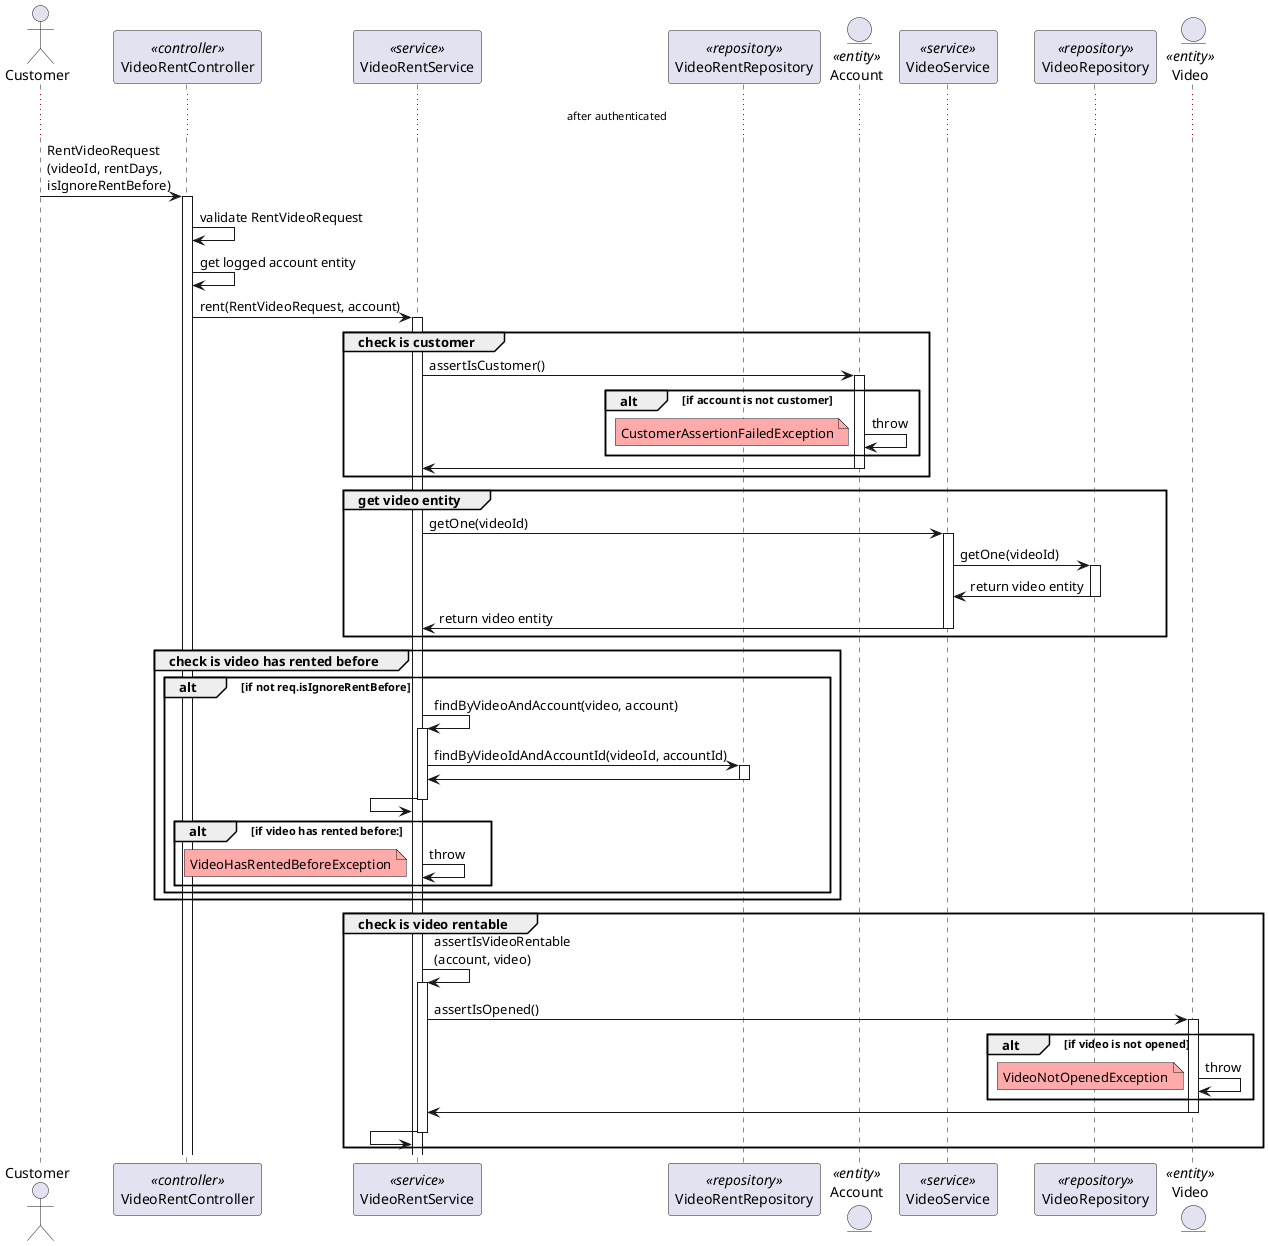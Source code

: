 @startuml

actor customer as "Customer"
participant videoRentController as "VideoRentController" <<controller>>
participant videoRentService as "VideoRentService" <<service>>
participant videoRentRepository as "VideoRentRepository" <<repository>>
entity account as "Account" <<entity>>
participant videoService as "VideoService" <<service>>
participant videoRepository as "VideoRepository" <<repository>>
entity video as "Video" <<entity>>

... after authenticated ...

customer -> videoRentController: RentVideoRequest\n(videoId, rentDays, \nisIgnoreRentBefore)
activate videoRentController

videoRentController -> videoRentController: validate RentVideoRequest
videoRentController -> videoRentController: get logged account entity

videoRentController -> videoRentService: rent(RentVideoRequest, account)
activate videoRentService

group check is customer
    videoRentService -> account: assertIsCustomer()
    activate account

    alt if account is not customer
        account -> account: throw
        note left #ffaaaa: CustomerAssertionFailedException
    end

    videoRentService <- account:
    deactivate account
end

group get video entity
    videoRentService -> videoService: getOne(videoId)
    activate videoService
    videoService -> videoRepository: getOne(videoId)
    activate videoRepository

    videoService <- videoRepository: return video entity
    deactivate videoRepository
    videoRentService <- videoService: return video entity
    deactivate videoService
end

group check is video has rented before
    alt if not req.isIgnoreRentBefore
        videoRentService -> videoRentService: findByVideoAndAccount(video, account)
        activate videoRentService

        videoRentService -> videoRentRepository: findByVideoIdAndAccountId(videoId, accountId)
        activate videoRentRepository

        videoRentService <- videoRentRepository:
        deactivate videoRentRepository

        videoRentService <- videoRentService:
        deactivate videoRentService

        alt if video has rented before:
            videoRentService -> videoRentService: throw
            note left #ffaaaa: VideoHasRentedBeforeException
        end
    end
end

group check is video rentable
    videoRentService -> videoRentService: assertIsVideoRentable\n(account, video)
    activate videoRentService

    videoRentService -> video: assertIsOpened()
    activate video

    alt if video is not opened
        video -> video: throw
        note left #ffaaaa: VideoNotOpenedException
    end

    videoRentService <- video:
    deactivate video

    videoRentService <- videoRentService
    deactivate videoRentService
end

@enduml
